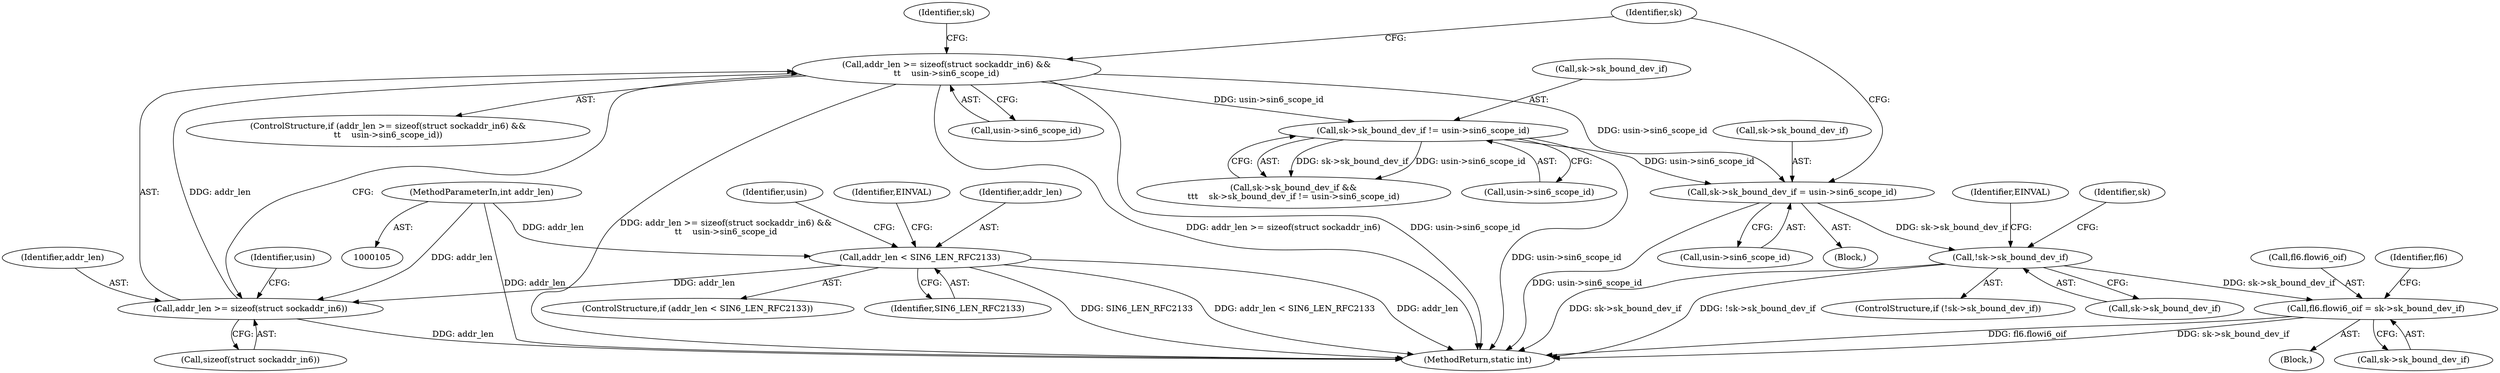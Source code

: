 digraph "0_linux_45f6fad84cc305103b28d73482b344d7f5b76f39@pointer" {
"1000283" [label="(Call,!sk->sk_bound_dev_if)"];
"1000275" [label="(Call,sk->sk_bound_dev_if = usin->sin6_scope_id)"];
"1000265" [label="(Call,sk->sk_bound_dev_if != usin->sin6_scope_id)"];
"1000251" [label="(Call,addr_len >= sizeof(struct sockaddr_in6) &&\n\t\t    usin->sin6_scope_id)"];
"1000252" [label="(Call,addr_len >= sizeof(struct sockaddr_in6))"];
"1000153" [label="(Call,addr_len < SIN6_LEN_RFC2133)"];
"1000108" [label="(MethodParameterIn,int addr_len)"];
"1000436" [label="(Call,fl6.flowi6_oif = sk->sk_bound_dev_if)"];
"1000436" [label="(Call,fl6.flowi6_oif = sk->sk_bound_dev_if)"];
"1000109" [label="(Block,)"];
"1000261" [label="(Call,sk->sk_bound_dev_if &&\n\t\t\t    sk->sk_bound_dev_if != usin->sin6_scope_id)"];
"1000283" [label="(Call,!sk->sk_bound_dev_if)"];
"1000265" [label="(Call,sk->sk_bound_dev_if != usin->sin6_scope_id)"];
"1000250" [label="(ControlStructure,if (addr_len >= sizeof(struct sockaddr_in6) &&\n\t\t    usin->sin6_scope_id))"];
"1000289" [label="(Identifier,EINVAL)"];
"1000252" [label="(Call,addr_len >= sizeof(struct sockaddr_in6))"];
"1000162" [label="(Identifier,usin)"];
"1000253" [label="(Identifier,addr_len)"];
"1000153" [label="(Call,addr_len < SIN6_LEN_RFC2133)"];
"1000440" [label="(Call,sk->sk_bound_dev_if)"];
"1000152" [label="(ControlStructure,if (addr_len < SIN6_LEN_RFC2133))"];
"1000254" [label="(Call,sizeof(struct sockaddr_in6))"];
"1000276" [label="(Call,sk->sk_bound_dev_if)"];
"1000269" [label="(Call,usin->sin6_scope_id)"];
"1000282" [label="(ControlStructure,if (!sk->sk_bound_dev_if))"];
"1000292" [label="(Identifier,sk)"];
"1000266" [label="(Call,sk->sk_bound_dev_if)"];
"1000275" [label="(Call,sk->sk_bound_dev_if = usin->sin6_scope_id)"];
"1000257" [label="(Identifier,usin)"];
"1000284" [label="(Call,sk->sk_bound_dev_if)"];
"1000613" [label="(MethodReturn,static int)"];
"1000155" [label="(Identifier,SIN6_LEN_RFC2133)"];
"1000263" [label="(Identifier,sk)"];
"1000158" [label="(Identifier,EINVAL)"];
"1000437" [label="(Call,fl6.flowi6_oif)"];
"1000279" [label="(Call,usin->sin6_scope_id)"];
"1000256" [label="(Call,usin->sin6_scope_id)"];
"1000259" [label="(Block,)"];
"1000445" [label="(Identifier,fl6)"];
"1000154" [label="(Identifier,addr_len)"];
"1000108" [label="(MethodParameterIn,int addr_len)"];
"1000251" [label="(Call,addr_len >= sizeof(struct sockaddr_in6) &&\n\t\t    usin->sin6_scope_id)"];
"1000285" [label="(Identifier,sk)"];
"1000283" -> "1000282"  [label="AST: "];
"1000283" -> "1000284"  [label="CFG: "];
"1000284" -> "1000283"  [label="AST: "];
"1000289" -> "1000283"  [label="CFG: "];
"1000292" -> "1000283"  [label="CFG: "];
"1000283" -> "1000613"  [label="DDG: sk->sk_bound_dev_if"];
"1000283" -> "1000613"  [label="DDG: !sk->sk_bound_dev_if"];
"1000275" -> "1000283"  [label="DDG: sk->sk_bound_dev_if"];
"1000283" -> "1000436"  [label="DDG: sk->sk_bound_dev_if"];
"1000275" -> "1000259"  [label="AST: "];
"1000275" -> "1000279"  [label="CFG: "];
"1000276" -> "1000275"  [label="AST: "];
"1000279" -> "1000275"  [label="AST: "];
"1000285" -> "1000275"  [label="CFG: "];
"1000275" -> "1000613"  [label="DDG: usin->sin6_scope_id"];
"1000265" -> "1000275"  [label="DDG: usin->sin6_scope_id"];
"1000251" -> "1000275"  [label="DDG: usin->sin6_scope_id"];
"1000265" -> "1000261"  [label="AST: "];
"1000265" -> "1000269"  [label="CFG: "];
"1000266" -> "1000265"  [label="AST: "];
"1000269" -> "1000265"  [label="AST: "];
"1000261" -> "1000265"  [label="CFG: "];
"1000265" -> "1000613"  [label="DDG: usin->sin6_scope_id"];
"1000265" -> "1000261"  [label="DDG: sk->sk_bound_dev_if"];
"1000265" -> "1000261"  [label="DDG: usin->sin6_scope_id"];
"1000251" -> "1000265"  [label="DDG: usin->sin6_scope_id"];
"1000251" -> "1000250"  [label="AST: "];
"1000251" -> "1000252"  [label="CFG: "];
"1000251" -> "1000256"  [label="CFG: "];
"1000252" -> "1000251"  [label="AST: "];
"1000256" -> "1000251"  [label="AST: "];
"1000263" -> "1000251"  [label="CFG: "];
"1000285" -> "1000251"  [label="CFG: "];
"1000251" -> "1000613"  [label="DDG: addr_len >= sizeof(struct sockaddr_in6) &&\n\t\t    usin->sin6_scope_id"];
"1000251" -> "1000613"  [label="DDG: addr_len >= sizeof(struct sockaddr_in6)"];
"1000251" -> "1000613"  [label="DDG: usin->sin6_scope_id"];
"1000252" -> "1000251"  [label="DDG: addr_len"];
"1000252" -> "1000254"  [label="CFG: "];
"1000253" -> "1000252"  [label="AST: "];
"1000254" -> "1000252"  [label="AST: "];
"1000257" -> "1000252"  [label="CFG: "];
"1000252" -> "1000613"  [label="DDG: addr_len"];
"1000153" -> "1000252"  [label="DDG: addr_len"];
"1000108" -> "1000252"  [label="DDG: addr_len"];
"1000153" -> "1000152"  [label="AST: "];
"1000153" -> "1000155"  [label="CFG: "];
"1000154" -> "1000153"  [label="AST: "];
"1000155" -> "1000153"  [label="AST: "];
"1000158" -> "1000153"  [label="CFG: "];
"1000162" -> "1000153"  [label="CFG: "];
"1000153" -> "1000613"  [label="DDG: SIN6_LEN_RFC2133"];
"1000153" -> "1000613"  [label="DDG: addr_len < SIN6_LEN_RFC2133"];
"1000153" -> "1000613"  [label="DDG: addr_len"];
"1000108" -> "1000153"  [label="DDG: addr_len"];
"1000108" -> "1000105"  [label="AST: "];
"1000108" -> "1000613"  [label="DDG: addr_len"];
"1000436" -> "1000109"  [label="AST: "];
"1000436" -> "1000440"  [label="CFG: "];
"1000437" -> "1000436"  [label="AST: "];
"1000440" -> "1000436"  [label="AST: "];
"1000445" -> "1000436"  [label="CFG: "];
"1000436" -> "1000613"  [label="DDG: fl6.flowi6_oif"];
"1000436" -> "1000613"  [label="DDG: sk->sk_bound_dev_if"];
}
